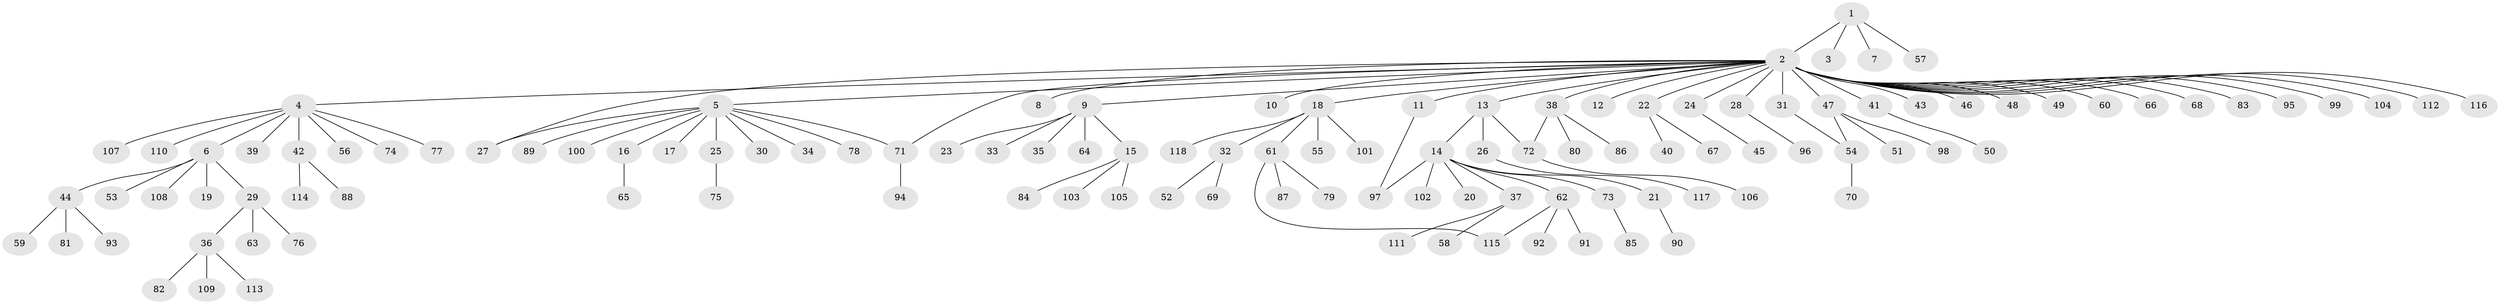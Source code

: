 // coarse degree distribution, {3: 0.07228915662650602, 1: 0.6867469879518072, 4: 0.024096385542168676, 7: 0.012048192771084338, 5: 0.03614457831325301, 31: 0.012048192771084338, 2: 0.13253012048192772, 8: 0.012048192771084338, 10: 0.012048192771084338}
// Generated by graph-tools (version 1.1) at 2025/36/03/04/25 23:36:42]
// undirected, 118 vertices, 123 edges
graph export_dot {
  node [color=gray90,style=filled];
  1;
  2;
  3;
  4;
  5;
  6;
  7;
  8;
  9;
  10;
  11;
  12;
  13;
  14;
  15;
  16;
  17;
  18;
  19;
  20;
  21;
  22;
  23;
  24;
  25;
  26;
  27;
  28;
  29;
  30;
  31;
  32;
  33;
  34;
  35;
  36;
  37;
  38;
  39;
  40;
  41;
  42;
  43;
  44;
  45;
  46;
  47;
  48;
  49;
  50;
  51;
  52;
  53;
  54;
  55;
  56;
  57;
  58;
  59;
  60;
  61;
  62;
  63;
  64;
  65;
  66;
  67;
  68;
  69;
  70;
  71;
  72;
  73;
  74;
  75;
  76;
  77;
  78;
  79;
  80;
  81;
  82;
  83;
  84;
  85;
  86;
  87;
  88;
  89;
  90;
  91;
  92;
  93;
  94;
  95;
  96;
  97;
  98;
  99;
  100;
  101;
  102;
  103;
  104;
  105;
  106;
  107;
  108;
  109;
  110;
  111;
  112;
  113;
  114;
  115;
  116;
  117;
  118;
  1 -- 2;
  1 -- 3;
  1 -- 7;
  1 -- 57;
  2 -- 4;
  2 -- 5;
  2 -- 8;
  2 -- 9;
  2 -- 10;
  2 -- 11;
  2 -- 12;
  2 -- 13;
  2 -- 18;
  2 -- 22;
  2 -- 24;
  2 -- 27;
  2 -- 28;
  2 -- 31;
  2 -- 38;
  2 -- 41;
  2 -- 43;
  2 -- 46;
  2 -- 47;
  2 -- 48;
  2 -- 49;
  2 -- 60;
  2 -- 66;
  2 -- 68;
  2 -- 71;
  2 -- 83;
  2 -- 95;
  2 -- 99;
  2 -- 104;
  2 -- 112;
  2 -- 116;
  4 -- 6;
  4 -- 39;
  4 -- 42;
  4 -- 56;
  4 -- 74;
  4 -- 77;
  4 -- 107;
  4 -- 110;
  5 -- 16;
  5 -- 17;
  5 -- 25;
  5 -- 27;
  5 -- 30;
  5 -- 34;
  5 -- 71;
  5 -- 78;
  5 -- 89;
  5 -- 100;
  6 -- 19;
  6 -- 29;
  6 -- 44;
  6 -- 53;
  6 -- 108;
  9 -- 15;
  9 -- 23;
  9 -- 33;
  9 -- 35;
  9 -- 64;
  11 -- 97;
  13 -- 14;
  13 -- 26;
  13 -- 72;
  14 -- 20;
  14 -- 21;
  14 -- 37;
  14 -- 62;
  14 -- 73;
  14 -- 97;
  14 -- 102;
  15 -- 84;
  15 -- 103;
  15 -- 105;
  16 -- 65;
  18 -- 32;
  18 -- 55;
  18 -- 61;
  18 -- 101;
  18 -- 118;
  21 -- 90;
  22 -- 40;
  22 -- 67;
  24 -- 45;
  25 -- 75;
  26 -- 117;
  28 -- 96;
  29 -- 36;
  29 -- 63;
  29 -- 76;
  31 -- 54;
  32 -- 52;
  32 -- 69;
  36 -- 82;
  36 -- 109;
  36 -- 113;
  37 -- 58;
  37 -- 111;
  38 -- 72;
  38 -- 80;
  38 -- 86;
  41 -- 50;
  42 -- 88;
  42 -- 114;
  44 -- 59;
  44 -- 81;
  44 -- 93;
  47 -- 51;
  47 -- 54;
  47 -- 98;
  54 -- 70;
  61 -- 79;
  61 -- 87;
  61 -- 115;
  62 -- 91;
  62 -- 92;
  62 -- 115;
  71 -- 94;
  72 -- 106;
  73 -- 85;
}
